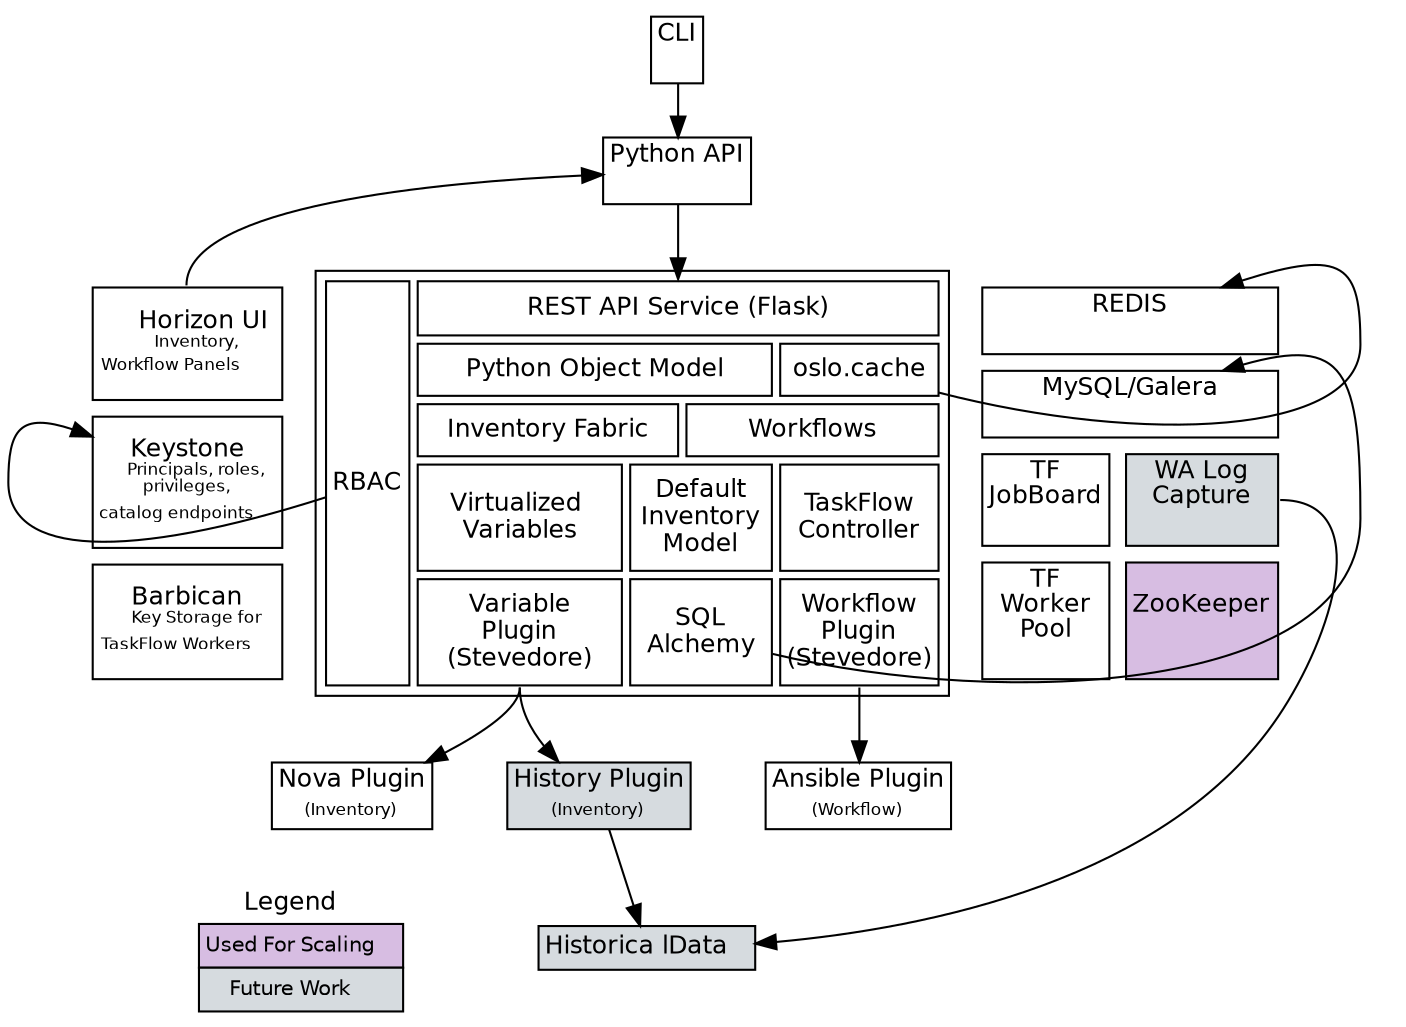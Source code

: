 digraph structs {
    node [shape=plaintext]
    
#    overlap=false;
#    splines=true;
#    layout="neato";
 
    Cli [label=<
<TABLE BORDER="0" CELLBORDER="1" CELLSPACING="0">
  <TR><TD PORT="Cli"><font face="Helvetica" point-size="12">CLI<br/></font>
  </TD></TR>
</TABLE>>];

    PythonApi [label=<
<TABLE BORDER="0" CELLBORDER="1" CELLSPACING="0">
  <TR><TD PORT="PythonApi"><font face="Helvetica" point-size="12">Python API<br/></font>
  </TD></TR>
</TABLE>>];


    CratonCore [label=<
<TABLE BORDER="0" CELLBORDER="0" CELLSPACING="4">
<TR>
<TD>
<TABLE BORDER="0" CELLBORDER="1" CELLSPACING="8">

  <TR>
    <TD PORT="Horizon"><font face="Helvetica" point-size="12">
    <font face="Helvetica" point-size="12">Horizon UI<br/><font point-size="8">
    Inventory,<br/>Workflow Panels</font></font>
    </font></TD>
  </TR>
  <TR><TD PORT="Keystone"><font face="Helvetica" point-size="12">Keystone<br/><font point-size="8">
    Principals, roles,<br/>privileges,<br/>catalog endpoints</font></font>
  </TD></TR>
  <TR><TD PORT="Barbican"><font face="Helvetica" point-size="12">Barbican<br/><font point-size="8">
    Key Storage for<br/>TaskFlow Workers</font></font>
  </TD></TR>
</TABLE>
</TD>
<TD>
<TABLE BORDER="1" CELLBORDER="1" CELLSPACING="4">
<!--font face="Helvetica"-->
  <TR>
    <TD rowspan="5" PORT="Rbac"><font face="Helvetica" point-size="12">RBAC</font></TD>
    <TD colspan="4" PORT="RestApi"><font face="Helvetica" point-size="12">REST API Service (Flask)</font></TD>
  </TR>
  <TR>
    <TD colspan="3" PORT="PythonObjectModel"><font face="Helvetica" point-size="12">Python Object Model</font></TD>
    <TD colspan="1" PORT="OsloCache"><font face="Helvetica" point-size="12">oslo.cache</font></TD>
  </TR>
  <TR>
    <TD colspan="2" PORT="InventoryFabric"><font face="Helvetica" point-size="12">Inventory Fabric</font></TD>
    <TD colspan="2" PORT="Workflows"><font face="Helvetica" point-size="12">Workflows</font></TD>
  </TR>
  <TR>
    <TD colspan="1" PORT="VirtualizedVariables"><font face="Helvetica" point-size="12">Virtualized <br/>Variables</font></TD>
    <TD colspan="2" PORT="DefaultInventoryModel"><font face="Helvetica" point-size="12">Default<br/>Inventory<br/>Model</font></TD>
    <TD colspan="1" PORT="TaskFlowController"><font face="Helvetica" point-size="12">TaskFlow<br/>Controller</font></TD>
  </TR>
  <TR>
    <TD colspan="1" PORT="VariablePlugin"><font face="Helvetica" point-size="12">Variable<br/>Plugin<br/>(Stevedore)</font></TD>
    <TD colspan="2" PORT="SqlAlchemy"><font face="Helvetica" point-size="12">SQL<br/>Alchemy</font></TD>
    <TD colspan="1" PORT="WorkflowPlugin"><font face="Helvetica" point-size="12">Workflow<br/>Plugin<br/>(Stevedore)</font></TD>
  </TR>
  <!--/font-->
</TABLE>
</TD>
<TD>
<TABLE BORDER="0" CELLBORDER="1" CELLSPACING="8">

  <TR><TD COLSPAN="2" PORT="Redis"><font face="Helvetica" point-size="12">REDIS<br/></font>
  </TD></TR>

  <TR><TD  COLSPAN="2" PORT="MySqlGalera"><font face="Helvetica" point-size="12">MySQL/Galera<br/></font>
  </TD></TR>
  <TR>
  <TD PORT="TfJobBoard"><font face="Helvetica" point-size="12">TF<br/>JobBoard<br/></font>
  </TD>
  <TD PORT="WaLogCapture" bgcolor="#D6DBDF"><font face="Helvetica" point-size="12">WA Log<br/>Capture<br/></font>
  </TD>
  </TR>
  <TR>
  <TD ><font face="Helvetica" point-size="12">TF<br/>Worker<br/>Pool<br/></font>
  </TD>
  <TD bgcolor="#D7BDE2"><font face="Helvetica" point-size="12" >ZooKeeper<br/></font>
  </TD>
  </TR>

</TABLE>
</TD>
</TR>
</TABLE>

>];


    NovaPlugin [label=<
<TABLE BORDER="0" CELLBORDER="1" CELLSPACING="0">
  <TR><TD PORT="NovaPlugin"><font face="Helvetica" point-size="12">Nova Plugin<br/><font point-size="8">
    (Inventory)</font></font>
  </TD></TR>
</TABLE>>];

    HistoryPlugin [label=<
<TABLE BORDER="0" CELLBORDER="1" CELLSPACING="0">
  <TR><TD PORT="HistoryPlugin" bgcolor="#D6DBDF"><font face="Helvetica" point-size="12">History Plugin<br/><font point-size="8">
    (Inventory)</font></font>
  </TD></TR>
</TABLE>>];

    AnsiblePlugin [label=<
<TABLE BORDER="0" CELLBORDER="1" CELLSPACING="0">
  <TR><TD PORT="AnsiblePlugin"><font face="Helvetica" point-size="12">Ansible Plugin<br/><font point-size="8">
    (Workflow)</font></font>
  </TD></TR>
</TABLE>>];

    HistoricalData [label=<
<TABLE BORDER="0" CELLBORDER="1" CELLSPACING="0">
  <TR><TD PORT="HistoricalData" bgcolor="#D6DBDF"><font face="Helvetica" point-size="12">Historica lData</font>
  </TD></TR>
</TABLE>>];


    Legend [label=<
<TABLE BORDER="0" CELLBORDER="0" CELLSPACING="0">
  <TR><TD><font face="Helvetica" point-size="12">Legend</font>
  </TD></TR>
  <TR><TD border="1" bgcolor="#D7BDE2"><font face="Helvetica" point-size="10">Used For Scaling</font>
  </TD></TR>
  <TR><TD border="1" bgcolor="#D6DBDF"><font face="Helvetica" point-size="10">Future Work</font>
  </TD></TR>
</TABLE>>];



//UndercloudIntegrations [pos="1,1"];
#subgraph cluster1 {
#        style=invis;
#        Barbican;
#        Horizon;
#        Keystone;
#    }    

ranksep=.25; 
#size = "8,8";
#{ rank = same; Horizon; CratonCore:PythonObjectModel; }

#{ rank = same; UndercloudIntegrations; CratonCore; }
#Horizon -> Keystone [style=invis]
NovaPlugin -> Legend [style=invis];
CratonCore:Barbican -> Legend [style=invis];

    CratonCore:WaLogCapture -> HistoricalData:HistoricalData;
    HistoryPlugin:HistoryPlugin -> HistoricalData:HistoricalData;
    CratonCore:Horizon -> PythonApi:PythonApi [constraint=false]; 
    CratonCore:RBAC -> CratonCore:Keystone;
    PythonApi:PythonApi -> CratonCore:RestApi;
    Cli:Cli -> PythonApi:PythonApi;
    CratonCore:VariablePlugin -> NovaPlugin:NovaPlugin;
    CratonCore:VariablePlugin -> HistoryPlugin:HistoryPlugin;
    CratonCore:WorkflowPlugin -> AnsiblePlugin:AnsiblePlugin;
    CratonCore:OsloCache -> CratonCore:Redis [constraint=false];
    CratonCore:SqlAlchemy -> CratonCore:MySqlGalera;

}
